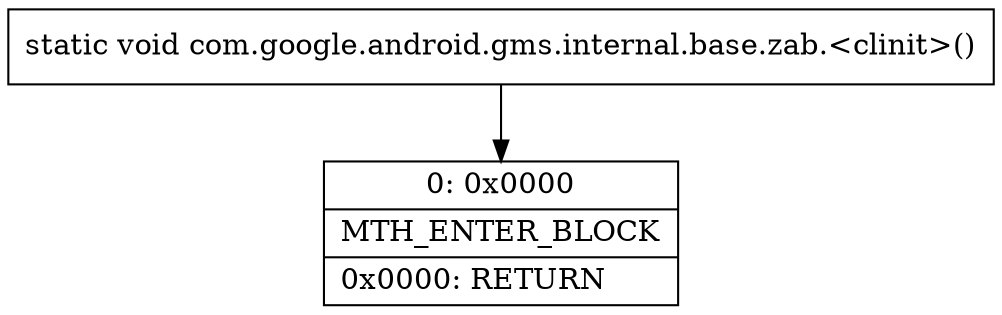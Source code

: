 digraph "CFG forcom.google.android.gms.internal.base.zab.\<clinit\>()V" {
Node_0 [shape=record,label="{0\:\ 0x0000|MTH_ENTER_BLOCK\l|0x0000: RETURN   \l}"];
MethodNode[shape=record,label="{static void com.google.android.gms.internal.base.zab.\<clinit\>() }"];
MethodNode -> Node_0;
}


